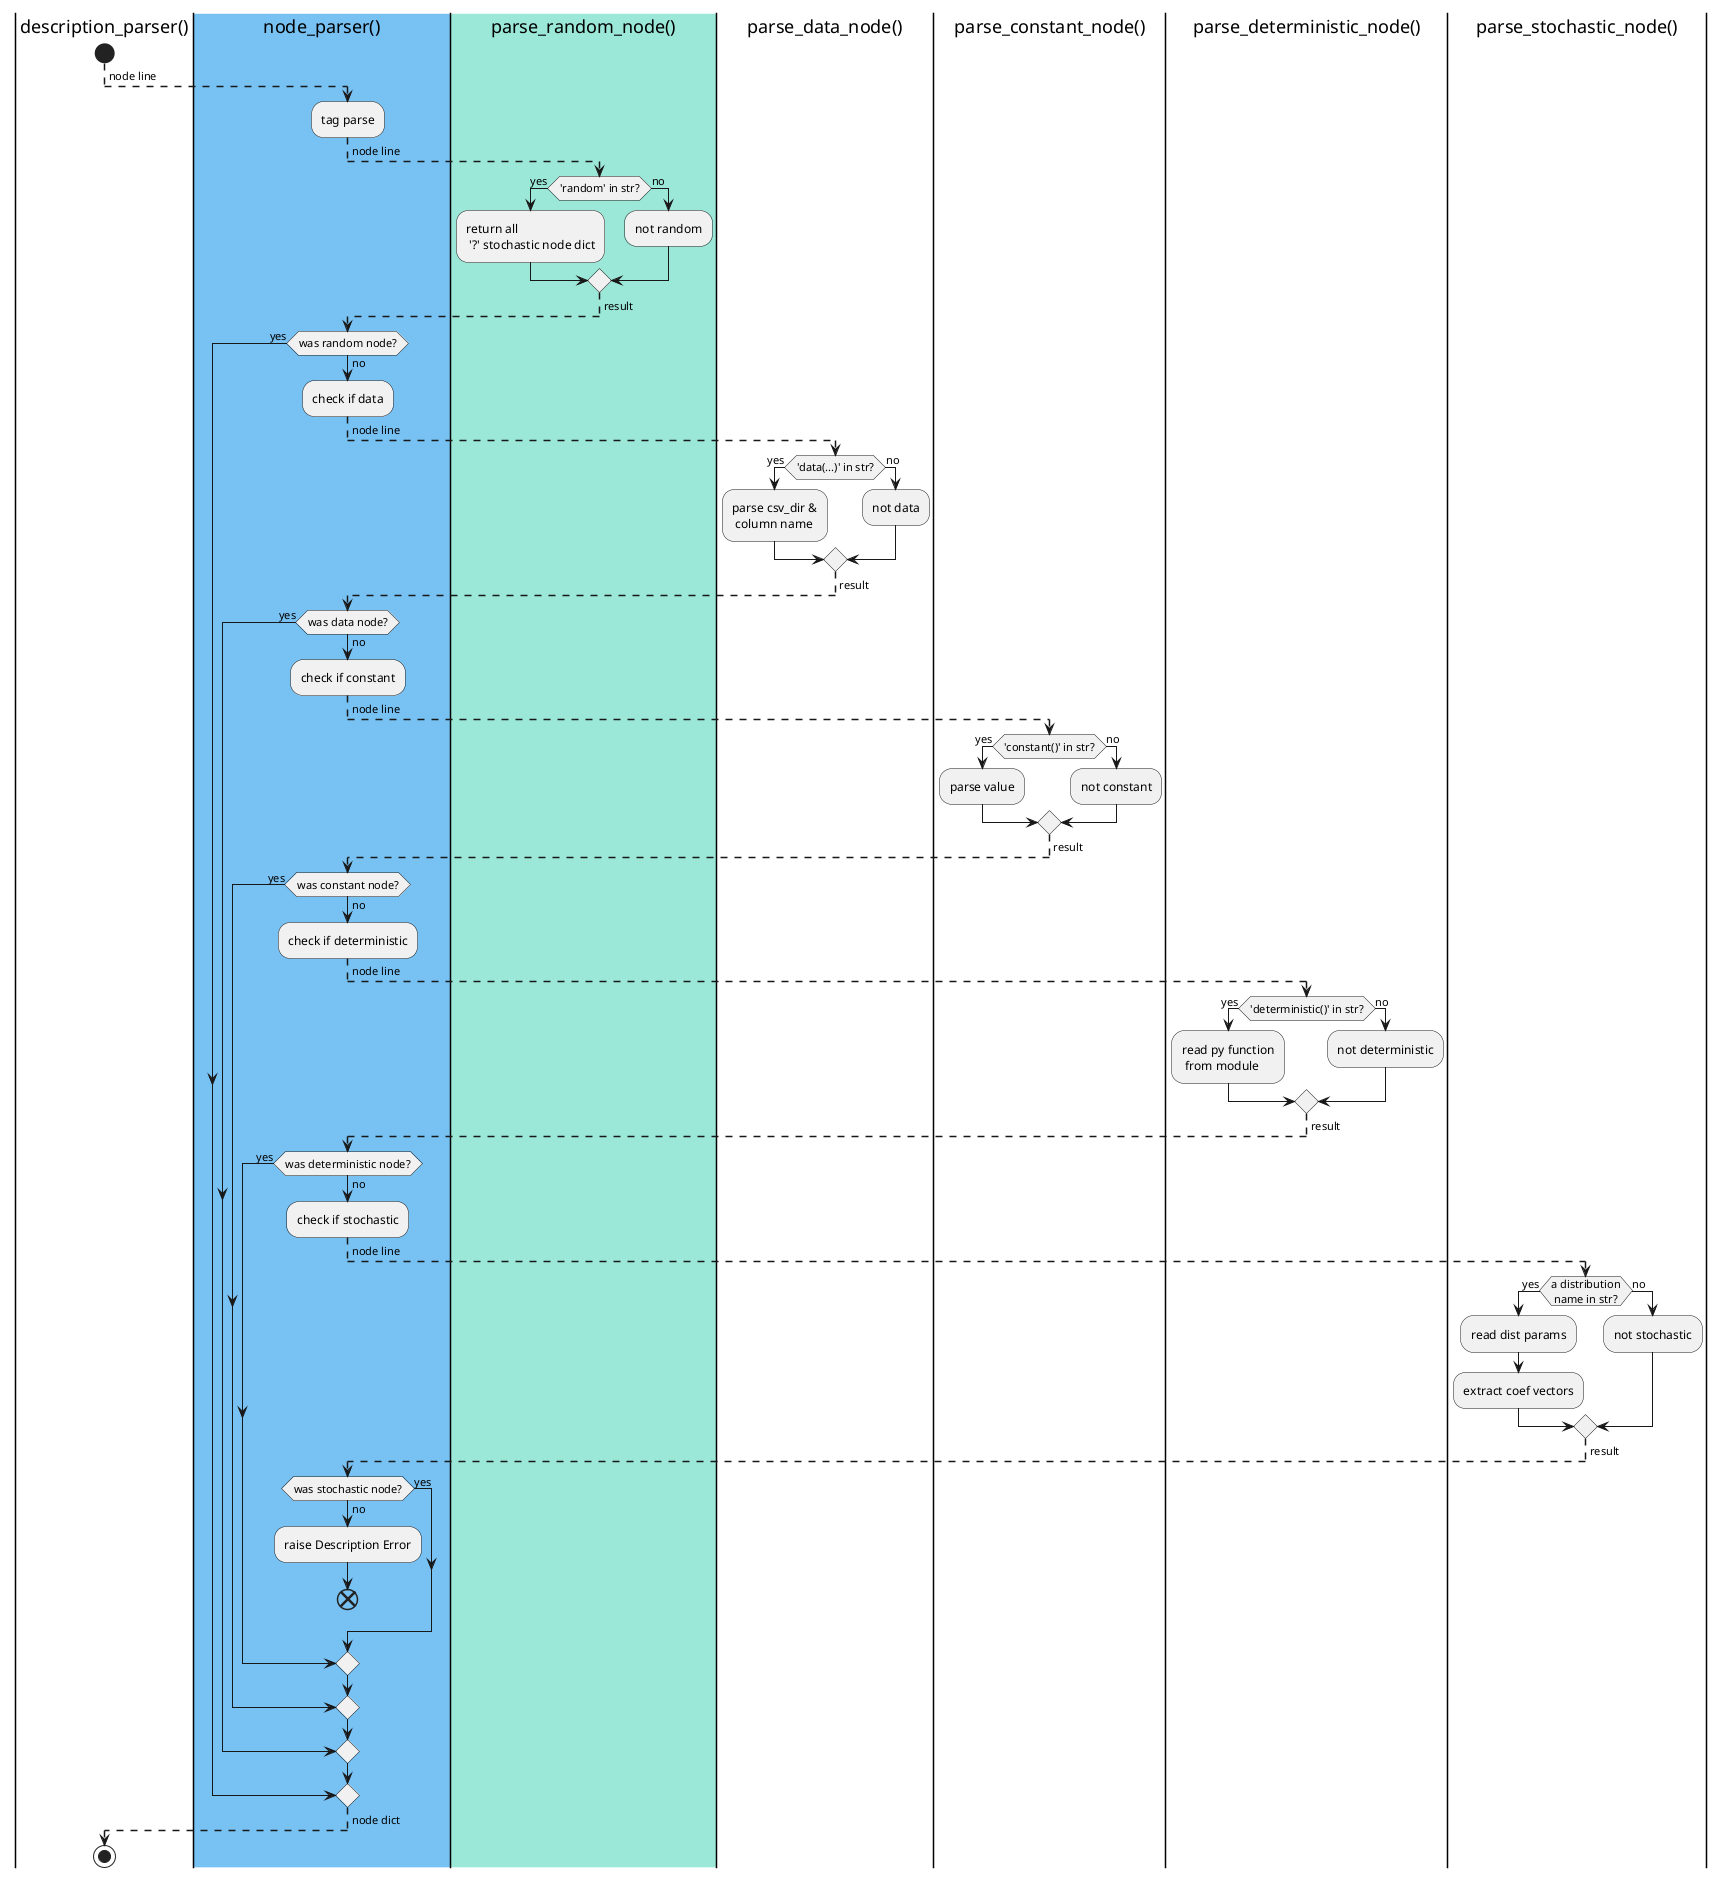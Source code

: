 @startuml
|description_parser()|
start
-[dashed]-> node line;
|#78C1F3|node_parser()|

:tag parse;

|#9BE8D8|parse_random_node()|
-[dashed]-> node line;

if ('random' in str?) then (yes)
    :return all\n '?' stochastic node dict;
else (no)
    :not random;
endif

-[dashed]-> result;
|node_parser()|

if (was random node?) then (no)
    :check if data;

    |parse_data_node()|
    -[dashed]-> node line;

    if ('data(...)' in str?) then (yes)
        :parse csv_dir &\n column name;
    else (no)
        :not data;
    endif

    -[dashed]-> result;
    |node_parser()|

    if (was data node?) then (no)
        :check if constant;

        |parse_constant_node()|
        -[dashed]-> node line;

        if ('constant()' in str?) then (yes)
            :parse value;
        else (no)
            :not constant;
        endif

        -[dashed]-> result;
        |node_parser()|

        if (was constant node?) then (no)
            :check if deterministic;

            |parse_deterministic_node()|
            -[dashed]-> node line;

            if ('deterministic()' in str?) then (yes)
                :read py function\n from module;
            else (no)
                :not deterministic;
            endif

            -[dashed]-> result;
            |node_parser()|

            if (was deterministic node?) then (no)
                :check if stochastic;

                |parse_stochastic_node()|
                -[dashed]-> node line;

                if (a distribution\n name in str?) then (yes)
                    :read dist params;
                    :extract coef vectors;
                else (no)
                    :not stochastic;
                endif

                -[dashed]-> result;
                |node_parser()|

                if (was stochastic node?) then (no)
                    :raise Description Error;
                    end
                else (yes)
                endif
            else (yes)
            endif
        else (yes)
        endif
    else (yes)
    endif
else (yes)
endif
-[dashed]-> node dict;
|description_parser()|
stop
@enduml